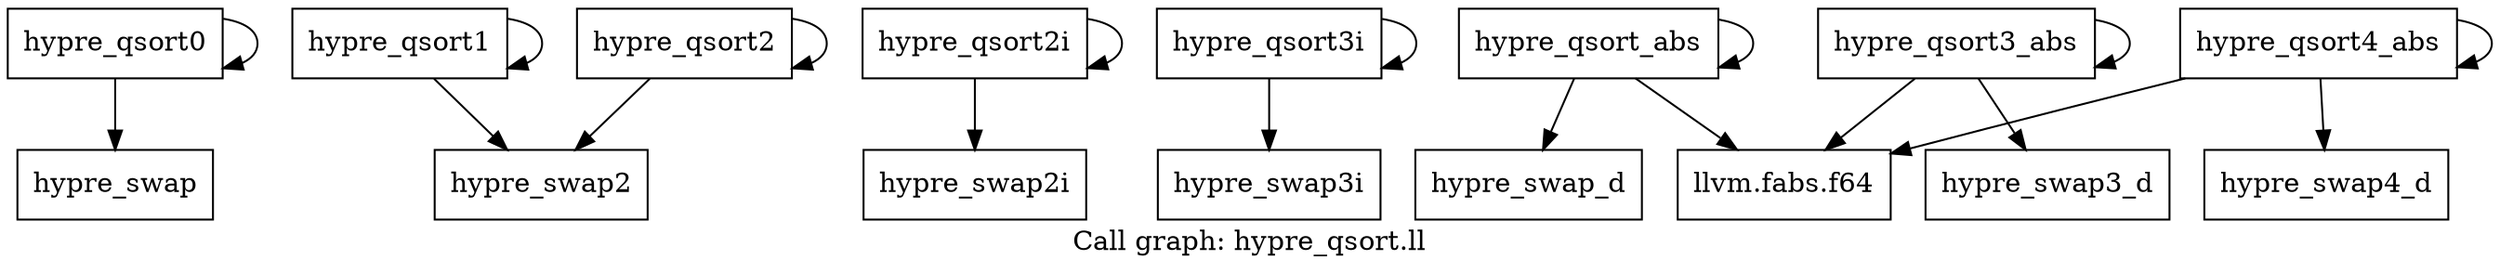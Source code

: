 digraph "Call graph: hypre_qsort.ll" {
	label="Call graph: hypre_qsort.ll";

	Node0x5575f43464a0 [shape=record,label="{hypre_swap}"];
	Node0x5575f43369e0 [shape=record,label="{hypre_swap2}"];
	Node0x5575f4343f30 [shape=record,label="{hypre_swap2i}"];
	Node0x5575f43402c0 [shape=record,label="{hypre_swap3i}"];
	Node0x5575f4363b30 [shape=record,label="{hypre_swap_d}"];
	Node0x5575f4340c00 [shape=record,label="{hypre_swap3_d}"];
	Node0x5575f4342910 [shape=record,label="{hypre_swap4_d}"];
	Node0x5575f434e0c0 [shape=record,label="{hypre_qsort3_abs}"];
	Node0x5575f434e0c0 -> Node0x5575f4340c00;
	Node0x5575f434e0c0 -> Node0x5575f4363630;
	Node0x5575f434e0c0 -> Node0x5575f434e0c0;
	Node0x5575f4349500 [shape=record,label="{hypre_qsort0}"];
	Node0x5575f4349500 -> Node0x5575f43464a0;
	Node0x5575f4349500 -> Node0x5575f4349500;
	Node0x5575f434a130 [shape=record,label="{hypre_qsort1}"];
	Node0x5575f434a130 -> Node0x5575f43369e0;
	Node0x5575f434a130 -> Node0x5575f434a130;
	Node0x5575f434a750 [shape=record,label="{hypre_qsort2i}"];
	Node0x5575f434a750 -> Node0x5575f4343f30;
	Node0x5575f434a750 -> Node0x5575f434a750;
	Node0x5575f434bb20 [shape=record,label="{hypre_qsort2}"];
	Node0x5575f434bb20 -> Node0x5575f43369e0;
	Node0x5575f434bb20 -> Node0x5575f434bb20;
	Node0x5575f434d8c0 [shape=record,label="{hypre_qsort3i}"];
	Node0x5575f434d8c0 -> Node0x5575f43402c0;
	Node0x5575f434d8c0 -> Node0x5575f434d8c0;
	Node0x5575f4363630 [shape=record,label="{llvm.fabs.f64}"];
	Node0x5575f4350c20 [shape=record,label="{hypre_qsort4_abs}"];
	Node0x5575f4350c20 -> Node0x5575f4342910;
	Node0x5575f4350c20 -> Node0x5575f4363630;
	Node0x5575f4350c20 -> Node0x5575f4350c20;
	Node0x5575f4351850 [shape=record,label="{hypre_qsort_abs}"];
	Node0x5575f4351850 -> Node0x5575f4363b30;
	Node0x5575f4351850 -> Node0x5575f4363630;
	Node0x5575f4351850 -> Node0x5575f4351850;
}
